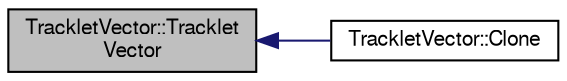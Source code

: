 digraph "TrackletVector::TrackletVector"
{
  bgcolor="transparent";
  edge [fontname="FreeSans",fontsize="10",labelfontname="FreeSans",labelfontsize="10"];
  node [fontname="FreeSans",fontsize="10",shape=record];
  rankdir="LR";
  Node1 [label="TrackletVector::Tracklet\lVector",height=0.2,width=0.4,color="black", fillcolor="grey75", style="filled" fontcolor="black"];
  Node1 -> Node2 [dir="back",color="midnightblue",fontsize="10",style="solid",fontname="FreeSans"];
  Node2 [label="TrackletVector::Clone",height=0.2,width=0.4,color="black",URL="$d5/dba/classTrackletVector.html#a6fd4709df80be17f5477d587e88ce5f3"];
}
